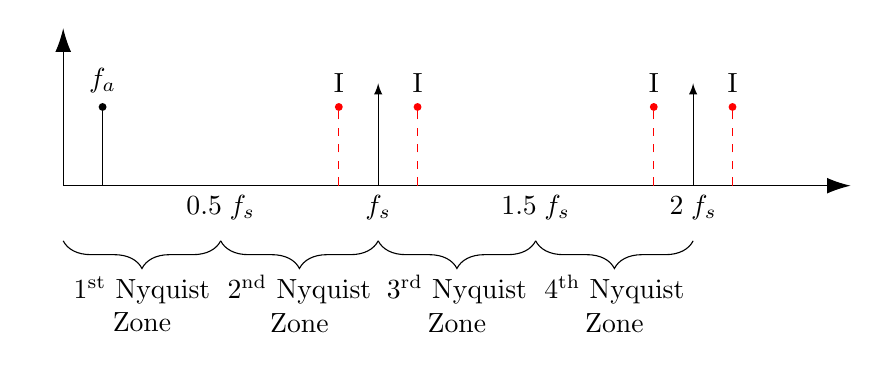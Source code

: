 \def\arrlen{3mm}
\def\arrwidth{2mm}
\usetikzlibrary{calc}

\begin{tikzpicture}
\draw[{Latex[length=\arrlen,width=\arrwidth]}-{Latex[length=\arrlen,width=\arrwidth]}] (0,2) -- (0,0) --(10,0);
\node[align=center, anchor=north] at (2,0) {$0.5\; f_s$};
\node[align=center, anchor=north] at (4,0) {$f_s$};
\node[align=center, anchor=north] at (6,0) {$1.5\; f_s$};
\node[align=center, anchor=north] at (8,0) {$2\; f_s$};

\draw[-{latex[length=\arrlen,width=\arrwidth]}] (4,0) -- (4,1.3);
\draw[-{latex[length=\arrlen,width=\arrwidth]}] (8,0) -- (8,1.3);

\draw [decorate,decoration={brace,amplitude=10pt}] (2,-0.7) -- (0,-0.7) node [black,midway,yshift=-0.8cm,align=center] {1\textsuperscript{st} Nyquist\\Zone};
\draw [decorate,decoration={brace,amplitude=10pt}] (4,-0.7) -- (2,-0.7) node [black,midway,yshift=-0.8cm,align=center] {2\textsuperscript{nd} Nyquist\\Zone};
\draw [decorate,decoration={brace,amplitude=10pt}] (6,-0.7) -- (4,-0.7) node [black,midway,yshift=-0.8cm,align=center] {3\textsuperscript{rd} Nyquist\\Zone};
\draw [decorate,decoration={brace,amplitude=10pt}] (8,-0.7) -- (6,-0.7) node [black,midway,yshift=-0.8cm,align=center] {4\textsuperscript{th} Nyquist\\Zone};

\draw (0.5,0) -- +(0,1) node[circle,inner sep=0,minimum size=0.1cm,fill=black,label={[]above:$f_a$}] {};

\draw[red,dashed] (3.5,0) -- +(0,1) node[red,circle,inner sep=0,minimum size=0.1cm,fill=red,label={[black]above:I}] {};
\draw[red,dashed] (4.5,0) -- +(0,1) node[red,circle,inner sep=0,minimum size=0.1cm,fill=red,label={[black]above:I}] {};
\draw[red,dashed] (7.5,0) -- +(0,1) node[red,circle,inner sep=0,minimum size=0.1cm,fill=red,label={[black]above:I}] {};
\draw[red,dashed] (8.5,0) -- +(0,1) node[red,circle,inner sep=0,minimum size=0.1cm,fill=red,label={[black]above:I}] {};
\end{tikzpicture}
